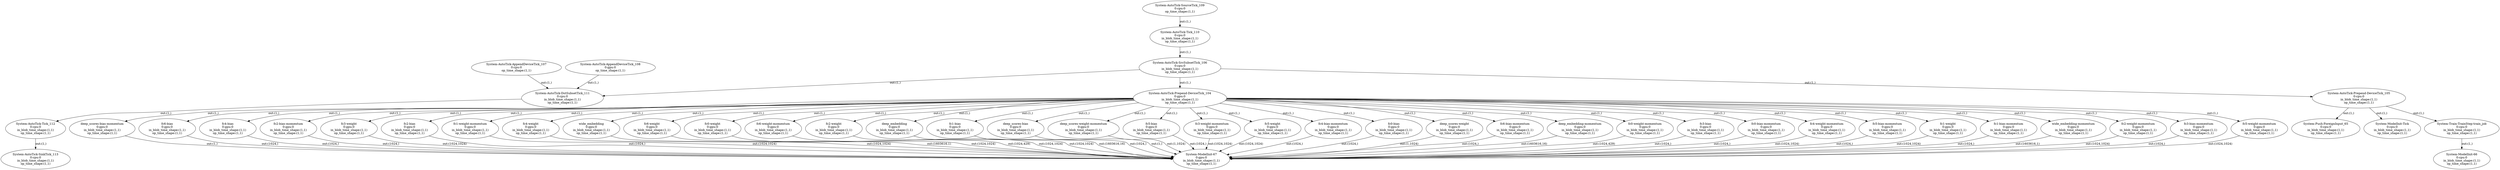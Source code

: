 digraph {
"7110" [label="System-Push-ForeignInput_65\n0:cpu:0\nin_blob_time_shape:(1,1)\nop_time_shape:(1,1)"]
"7111" [label="System-ModelInit-Tick\n0:cpu:0\nin_blob_time_shape:(1,1)\nop_time_shape:(1,1)"]
"7112" [label="deep_scores-bias-momentum\n0:gpu:0\nin_blob_time_shape:(1,1)\nop_time_shape:(1,1)"]
"7113" [label="fc6-bias\n0:gpu:0\nin_blob_time_shape:(1,1)\nop_time_shape:(1,1)"]
"7114" [label="fc4-bias\n0:gpu:0\nin_blob_time_shape:(1,1)\nop_time_shape:(1,1)"]
"7115" [label="fc2-bias-momentum\n0:gpu:0\nin_blob_time_shape:(1,1)\nop_time_shape:(1,1)"]
"7116" [label="fc3-weight\n0:gpu:0\nin_blob_time_shape:(1,1)\nop_time_shape:(1,1)"]
"7117" [label="fc2-bias\n0:gpu:0\nin_blob_time_shape:(1,1)\nop_time_shape:(1,1)"]
"7118" [label="fc1-weight-momentum\n0:gpu:0\nin_blob_time_shape:(1,1)\nop_time_shape:(1,1)"]
"7119" [label="fc4-weight\n0:gpu:0\nin_blob_time_shape:(1,1)\nop_time_shape:(1,1)"]
"7120" [label="wide_embedding\n0:gpu:0\nin_blob_time_shape:(1,1)\nop_time_shape:(1,1)"]
"7121" [label="fc6-weight\n0:gpu:0\nin_blob_time_shape:(1,1)\nop_time_shape:(1,1)"]
"7122" [label="fc0-weight\n0:gpu:0\nin_blob_time_shape:(1,1)\nop_time_shape:(1,1)"]
"7123" [label="fc6-weight-momentum\n0:gpu:0\nin_blob_time_shape:(1,1)\nop_time_shape:(1,1)"]
"7124" [label="fc2-weight\n0:gpu:0\nin_blob_time_shape:(1,1)\nop_time_shape:(1,1)"]
"7125" [label="deep_embedding\n0:gpu:0\nin_blob_time_shape:(1,1)\nop_time_shape:(1,1)"]
"7126" [label="fc1-bias\n0:gpu:0\nin_blob_time_shape:(1,1)\nop_time_shape:(1,1)"]
"7127" [label="deep_scores-bias\n0:gpu:0\nin_blob_time_shape:(1,1)\nop_time_shape:(1,1)"]
"7128" [label="System-Train-TrainStep-train_job\n0:cpu:0\nin_blob_time_shape:(1,1)\nop_time_shape:(1,1)"]
"7129" [label="deep_scores-weight-momentum\n0:gpu:0\nin_blob_time_shape:(1,1)\nop_time_shape:(1,1)"]
"7130" [label="fc5-bias\n0:gpu:0\nin_blob_time_shape:(1,1)\nop_time_shape:(1,1)"]
"7131" [label="fc3-weight-momentum\n0:gpu:0\nin_blob_time_shape:(1,1)\nop_time_shape:(1,1)"]
"7132" [label="fc5-weight\n0:gpu:0\nin_blob_time_shape:(1,1)\nop_time_shape:(1,1)"]
"7133" [label="fc4-bias-momentum\n0:gpu:0\nin_blob_time_shape:(1,1)\nop_time_shape:(1,1)"]
"7134" [label="fc0-bias\n0:gpu:0\nin_blob_time_shape:(1,1)\nop_time_shape:(1,1)"]
"7135" [label="deep_scores-weight\n0:gpu:0\nin_blob_time_shape:(1,1)\nop_time_shape:(1,1)"]
"7136" [label="fc6-bias-momentum\n0:gpu:0\nin_blob_time_shape:(1,1)\nop_time_shape:(1,1)"]
"7137" [label="deep_embedding-momentum\n0:gpu:0\nin_blob_time_shape:(1,1)\nop_time_shape:(1,1)"]
"7138" [label="fc0-weight-momentum\n0:gpu:0\nin_blob_time_shape:(1,1)\nop_time_shape:(1,1)"]
"7139" [label="fc3-bias\n0:gpu:0\nin_blob_time_shape:(1,1)\nop_time_shape:(1,1)"]
"7140" [label="fc0-bias-momentum\n0:gpu:0\nin_blob_time_shape:(1,1)\nop_time_shape:(1,1)"]
"7141" [label="fc4-weight-momentum\n0:gpu:0\nin_blob_time_shape:(1,1)\nop_time_shape:(1,1)"]
"7142" [label="fc5-bias-momentum\n0:gpu:0\nin_blob_time_shape:(1,1)\nop_time_shape:(1,1)"]
"7143" [label="fc1-weight\n0:gpu:0\nin_blob_time_shape:(1,1)\nop_time_shape:(1,1)"]
"7144" [label="fc1-bias-momentum\n0:gpu:0\nin_blob_time_shape:(1,1)\nop_time_shape:(1,1)"]
"7145" [label="wide_embedding-momentum\n0:gpu:0\nin_blob_time_shape:(1,1)\nop_time_shape:(1,1)"]
"7146" [label="fc2-weight-momentum\n0:gpu:0\nin_blob_time_shape:(1,1)\nop_time_shape:(1,1)"]
"7147" [label="fc3-bias-momentum\n0:gpu:0\nin_blob_time_shape:(1,1)\nop_time_shape:(1,1)"]
"7148" [label="fc5-weight-momentum\n0:gpu:0\nin_blob_time_shape:(1,1)\nop_time_shape:(1,1)"]
"7149" [label="System-ModelInit-66\n0:cpu:0\nin_blob_time_shape:(1,1)\nop_time_shape:(1,1)"]
"7150" [label="System-ModelInit-67\n0:gpu:0\nin_blob_time_shape:(1,1)\nop_time_shape:(1,1)"]
"7151" [label="System-AutoTick-Prepend-DeviceTick_104\n0:gpu:0\nin_blob_time_shape:(1,1)\nop_time_shape:(1,1)"]
"7152" [label="System-AutoTick-Prepend-DeviceTick_105\n0:cpu:0\nin_blob_time_shape:(1,1)\nop_time_shape:(1,1)"]
"7153" [label="System-AutoTick-SrcSubsetTick_106\n0:cpu:0\nin_blob_time_shape:(1,1)\nop_time_shape:(1,1)"]
"7154" [label="System-AutoTick-AppendDeviceTick_107\n0:cpu:0\nop_time_shape:(1,1)"]
"7155" [label="System-AutoTick-AppendDeviceTick_108\n0:gpu:0\nop_time_shape:(1,1)"]
"7156" [label="System-AutoTick-SourceTick_109\n0:cpu:0\nop_time_shape:(1,1)"]
"7157" [label="System-AutoTick-Tick_110\n0:cpu:0\nin_blob_time_shape:(1,1)\nop_time_shape:(1,1)"]
"7158" [label="System-AutoTick-DstSubsetTick_111\n0:cpu:0\nin_blob_time_shape:(1,1)\nop_time_shape:(1,1)"]
"7159" [label="System-AutoTick-Tick_112\n0:cpu:0\nin_blob_time_shape:(1,1)\nop_time_shape:(1,1)"]
"7160" [label="System-AutoTick-SinkTick_113\n0:cpu:0\nin_blob_time_shape:(1,1)\nop_time_shape:(1,1)"]
"7152" -> "7110"[label="out:(1,)"];
"7152" -> "7111"[label="out:(1,)"];
"7151" -> "7112"[label="out:(1,)"];
"7151" -> "7113"[label="out:(1,)"];
"7151" -> "7114"[label="out:(1,)"];
"7151" -> "7115"[label="out:(1,)"];
"7151" -> "7116"[label="out:(1,)"];
"7151" -> "7117"[label="out:(1,)"];
"7151" -> "7118"[label="out:(1,)"];
"7151" -> "7119"[label="out:(1,)"];
"7151" -> "7120"[label="out:(1,)"];
"7151" -> "7121"[label="out:(1,)"];
"7151" -> "7122"[label="out:(1,)"];
"7151" -> "7123"[label="out:(1,)"];
"7151" -> "7124"[label="out:(1,)"];
"7151" -> "7125"[label="out:(1,)"];
"7151" -> "7126"[label="out:(1,)"];
"7151" -> "7127"[label="out:(1,)"];
"7152" -> "7128"[label="out:(1,)"];
"7151" -> "7129"[label="out:(1,)"];
"7151" -> "7130"[label="out:(1,)"];
"7151" -> "7131"[label="out:(1,)"];
"7151" -> "7132"[label="out:(1,)"];
"7151" -> "7133"[label="out:(1,)"];
"7151" -> "7134"[label="out:(1,)"];
"7151" -> "7135"[label="out:(1,)"];
"7151" -> "7136"[label="out:(1,)"];
"7151" -> "7137"[label="out:(1,)"];
"7151" -> "7138"[label="out:(1,)"];
"7151" -> "7139"[label="out:(1,)"];
"7151" -> "7140"[label="out:(1,)"];
"7151" -> "7141"[label="out:(1,)"];
"7151" -> "7142"[label="out:(1,)"];
"7151" -> "7143"[label="out:(1,)"];
"7151" -> "7144"[label="out:(1,)"];
"7151" -> "7145"[label="out:(1,)"];
"7151" -> "7146"[label="out:(1,)"];
"7151" -> "7147"[label="out:(1,)"];
"7151" -> "7148"[label="out:(1,)"];
"7128" -> "7149"[label="out:(1,)"];
"7148" -> "7150"[label="out:(1024,1024)"];
"7147" -> "7150"[label="out:(1024,)"];
"7146" -> "7150"[label="out:(1024,1024)"];
"7144" -> "7150"[label="out:(1024,)"];
"7141" -> "7150"[label="out:(1024,1024)"];
"7140" -> "7150"[label="out:(1024,)"];
"7139" -> "7150"[label="out:(1024,)"];
"7138" -> "7150"[label="out:(1024,429)"];
"7137" -> "7150"[label="out:(1603616,16)"];
"7136" -> "7150"[label="out:(1024,)"];
"7135" -> "7150"[label="out:(1,1024)"];
"7145" -> "7150"[label="out:(1603616,1)"];
"7134" -> "7150"[label="out:(1024,)"];
"7143" -> "7150"[label="out:(1024,1024)"];
"7133" -> "7150"[label="out:(1024,)"];
"7131" -> "7150"[label="out:(1024,1024)"];
"7130" -> "7150"[label="out:(1024,)"];
"7119" -> "7150"[label="out:(1024,1024)"];
"7116" -> "7150"[label="out:(1024,1024)"];
"7132" -> "7150"[label="out:(1024,1024)"];
"7115" -> "7150"[label="out:(1024,)"];
"7112" -> "7150"[label="out:(1,)"];
"7113" -> "7150"[label="out:(1024,)"];
"7114" -> "7150"[label="out:(1024,)"];
"7142" -> "7150"[label="out:(1024,)"];
"7117" -> "7150"[label="out:(1024,)"];
"7118" -> "7150"[label="out:(1024,1024)"];
"7120" -> "7150"[label="out:(1603616,1)"];
"7121" -> "7150"[label="out:(1024,1024)"];
"7122" -> "7150"[label="out:(1024,429)"];
"7123" -> "7150"[label="out:(1024,1024)"];
"7124" -> "7150"[label="out:(1024,1024)"];
"7129" -> "7150"[label="out:(1,1024)"];
"7125" -> "7150"[label="out:(1603616,16)"];
"7126" -> "7150"[label="out:(1024,)"];
"7127" -> "7150"[label="out:(1,)"];
"7153" -> "7151"[label="out:(1,)"];
"7153" -> "7152"[label="out:(1,)"];
"7157" -> "7153"[label="out:(1,)"];
"7156" -> "7157"[label="out:(1,)"];
"7154" -> "7158"[label="out:(1,)"];
"7153" -> "7158"[label="out:(1,)"];
"7155" -> "7158"[label="out:(1,)"];
"7158" -> "7159"[label="out:(1,)"];
"7159" -> "7160"[label="out:(1,)"];
}
